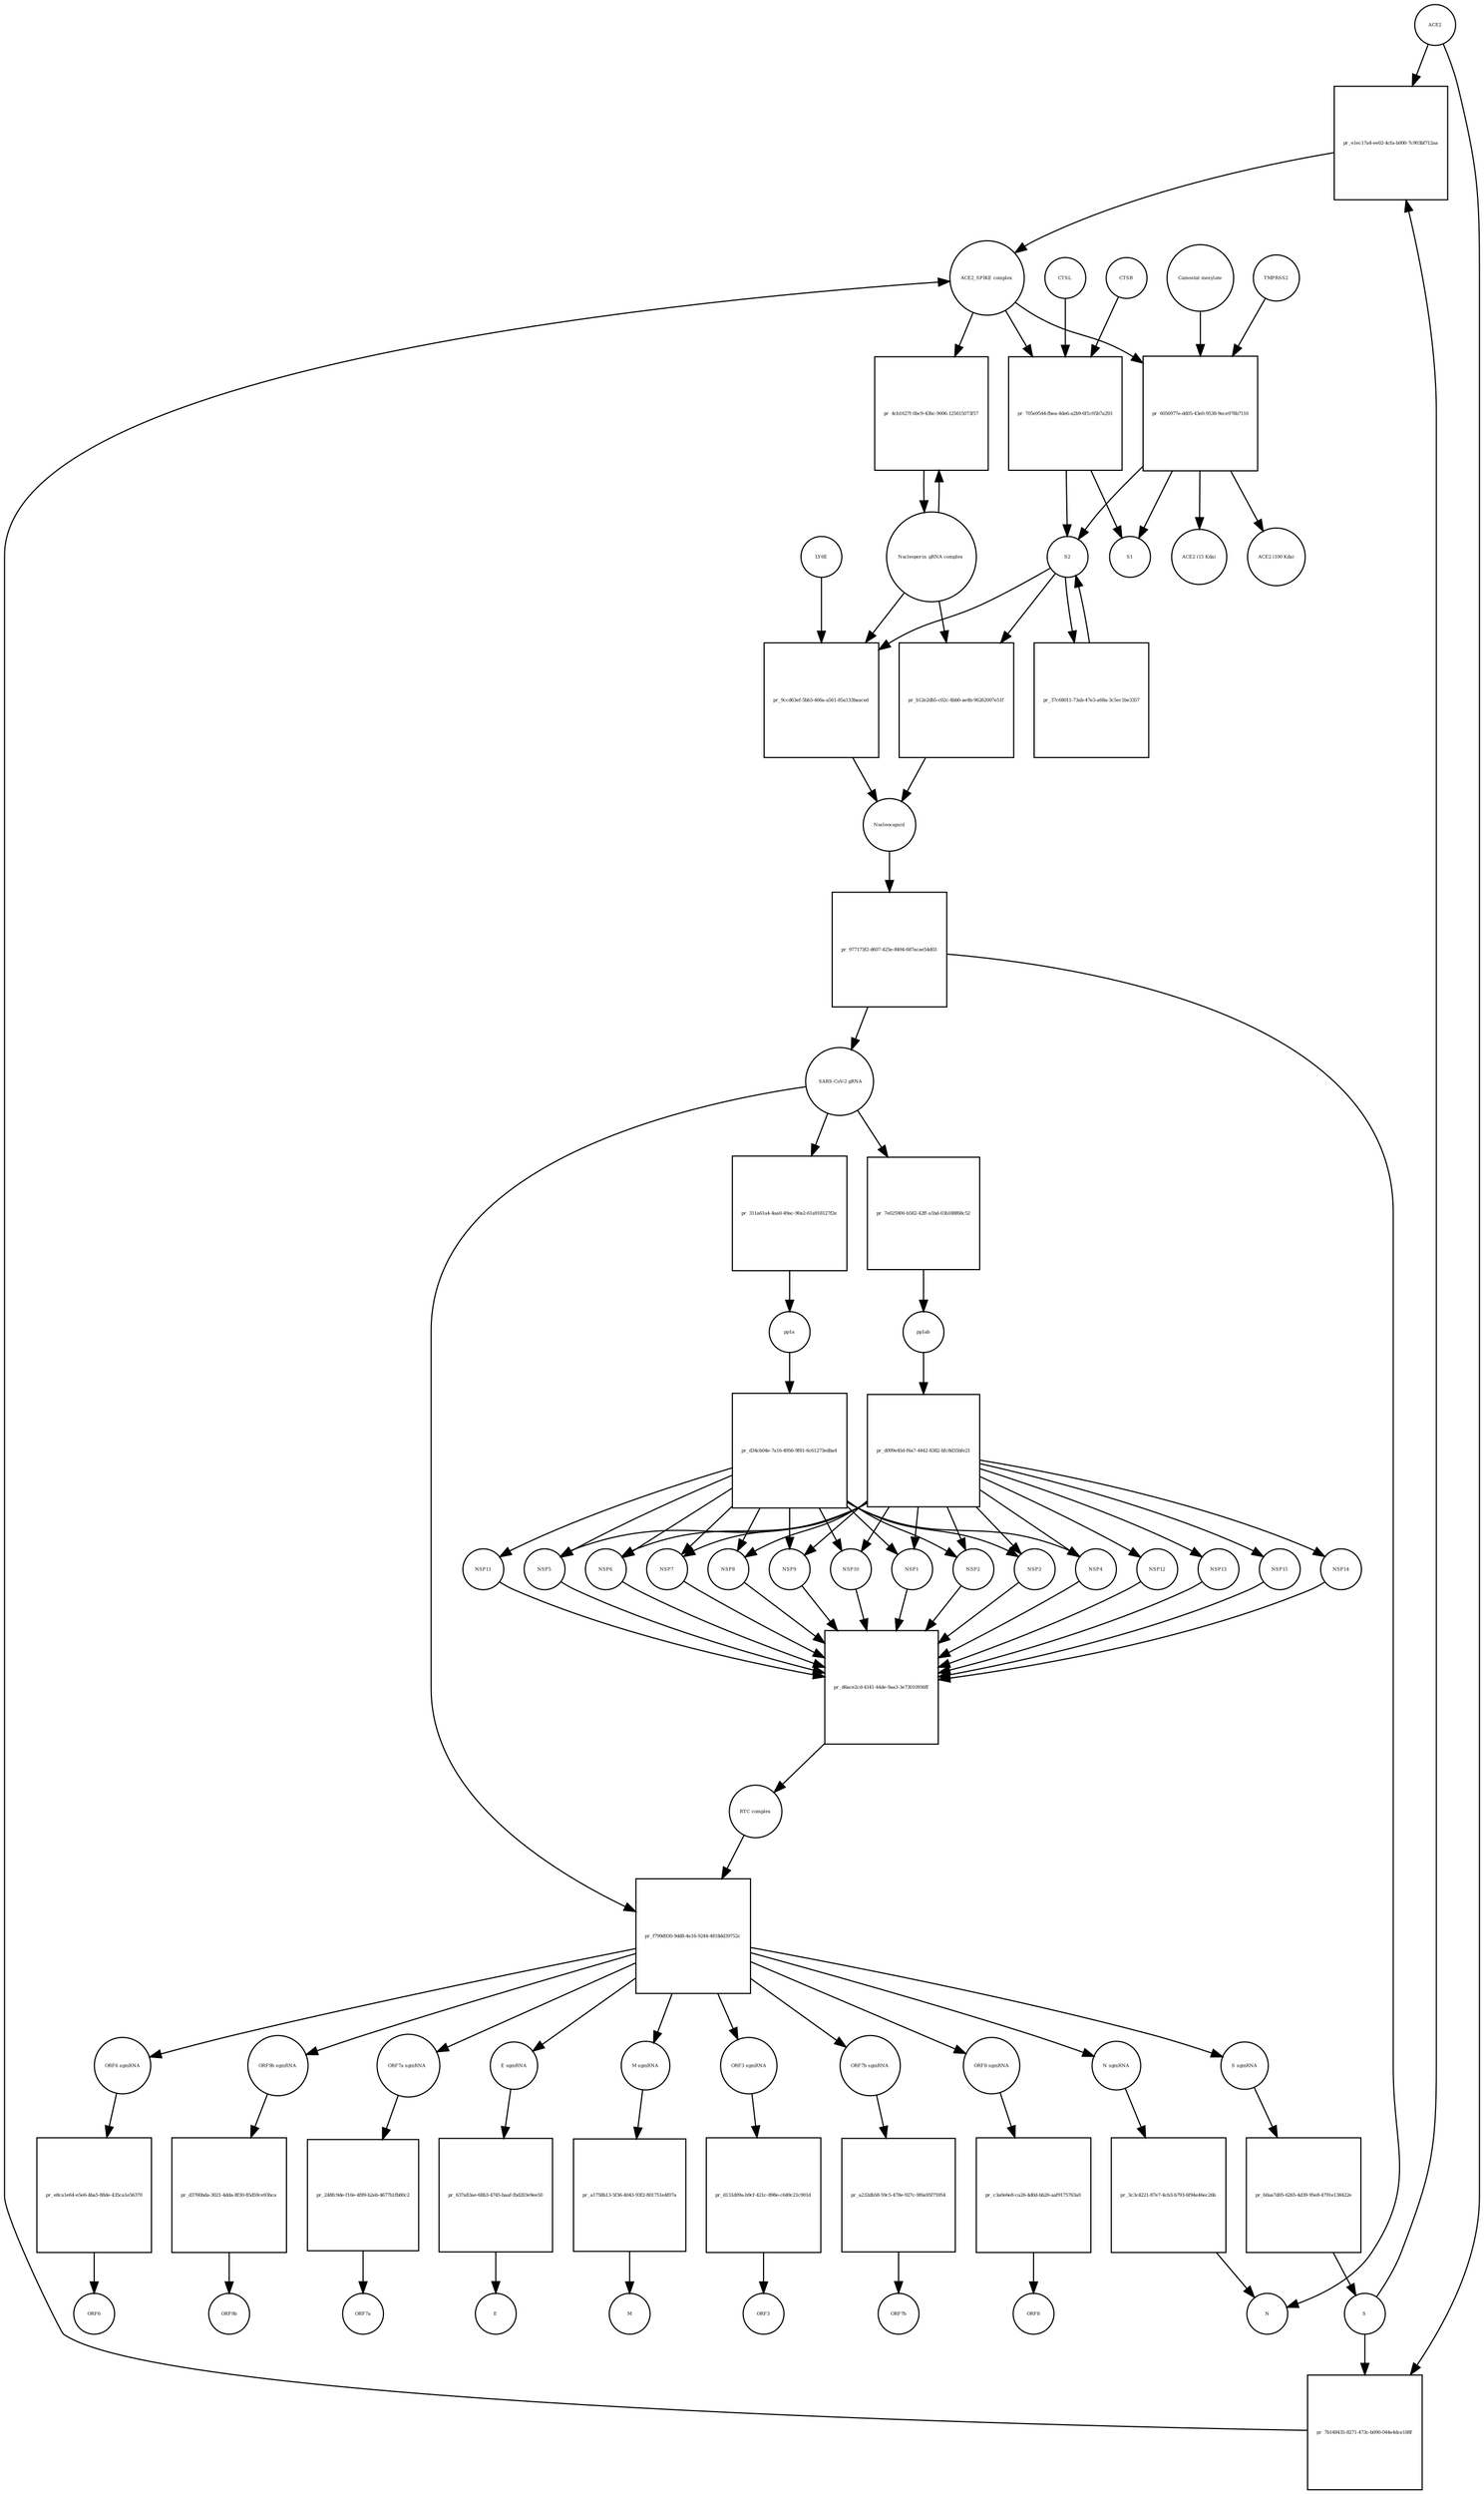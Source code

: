 strict digraph  {
ACE2 [annotation="", bipartite=0, cls=macromolecule, fontsize=4, label=ACE2, shape=circle];
"pr_e1ec17a4-ee02-4cfa-b000-7c903bf712aa" [annotation="", bipartite=1, cls=process, fontsize=4, label="pr_e1ec17a4-ee02-4cfa-b000-7c903bf712aa", shape=square];
"ACE2_SPIKE complex" [annotation="", bipartite=0, cls=complex, fontsize=4, label="ACE2_SPIKE complex", shape=circle];
S [annotation="", bipartite=0, cls=macromolecule, fontsize=4, label=S, shape=circle];
"Nucleoporin_gRNA complex " [annotation="", bipartite=0, cls=complex, fontsize=4, label="Nucleoporin_gRNA complex ", shape=circle];
"pr_4cb1627f-0bc9-43bc-9006-125615073f57" [annotation="", bipartite=1, cls=process, fontsize=4, label="pr_4cb1627f-0bc9-43bc-9006-125615073f57", shape=square];
"pr_705e9544-fbea-4de6-a2b9-6f1c05b7a293" [annotation="", bipartite=1, cls=process, fontsize=4, label="pr_705e9544-fbea-4de6-a2b9-6f1c05b7a293", shape=square];
S2 [annotation="", bipartite=0, cls=macromolecule, fontsize=4, label=S2, shape=circle];
CTSB [annotation="", bipartite=0, cls=macromolecule, fontsize=4, label=CTSB, shape=circle];
CTSL [annotation="", bipartite=0, cls=macromolecule, fontsize=4, label=CTSL, shape=circle];
S1 [annotation="", bipartite=0, cls=macromolecule, fontsize=4, label=S1, shape=circle];
"pr_6056977e-dd05-43e0-9538-9ece978b7116" [annotation="", bipartite=1, cls=process, fontsize=4, label="pr_6056977e-dd05-43e0-9538-9ece978b7116", shape=square];
TMPRSS2 [annotation="", bipartite=0, cls=macromolecule, fontsize=4, label=TMPRSS2, shape=circle];
"Camostat mesylate" [annotation="urn_miriam_pubchem.compound_2536", bipartite=0, cls="simple chemical", fontsize=4, label="Camostat mesylate", shape=circle];
"ACE2 (15 Kda)" [annotation="", bipartite=0, cls=macromolecule, fontsize=4, label="ACE2 (15 Kda)", shape=circle];
"ACE2 (100 Kda)" [annotation="", bipartite=0, cls=macromolecule, fontsize=4, label="ACE2 (100 Kda)", shape=circle];
"pr_7b148435-8271-473c-b090-044e4dce188f" [annotation="", bipartite=1, cls=process, fontsize=4, label="pr_7b148435-8271-473c-b090-044e4dce188f", shape=square];
"pr_9ccd63ef-5bb3-466a-a561-85a133baaced" [annotation="", bipartite=1, cls=process, fontsize=4, label="pr_9ccd63ef-5bb3-466a-a561-85a133baaced", shape=square];
Nucleocapsid [annotation="", bipartite=0, cls=complex, fontsize=4, label=Nucleocapsid, shape=circle];
LY6E [annotation="", bipartite=0, cls=macromolecule, fontsize=4, label=LY6E, shape=circle];
"pr_37c68011-73ab-47e3-a68a-3c5ec1be3357" [annotation="", bipartite=1, cls=process, fontsize=4, label="pr_37c68011-73ab-47e3-a68a-3c5ec1be3357", shape=square];
"pr_b12e2db5-c02c-4bb0-ae4b-96262007e51f" [annotation="", bipartite=1, cls=process, fontsize=4, label="pr_b12e2db5-c02c-4bb0-ae4b-96262007e51f", shape=square];
" SARS-CoV-2 gRNA" [annotation="", bipartite=0, cls="nucleic acid feature", fontsize=4, label=" SARS-CoV-2 gRNA", shape=circle];
"pr_7e025900-b582-42ff-a1bd-03b188f68c52" [annotation="", bipartite=1, cls=process, fontsize=4, label="pr_7e025900-b582-42ff-a1bd-03b188f68c52", shape=square];
pp1ab [annotation="", bipartite=0, cls=macromolecule, fontsize=4, label=pp1ab, shape=circle];
"pr_977173f2-d607-425e-8494-687acae54d03" [annotation="", bipartite=1, cls=process, fontsize=4, label="pr_977173f2-d607-425e-8494-687acae54d03", shape=square];
N [annotation="", bipartite=0, cls=macromolecule, fontsize=4, label=N, shape=circle];
"pr_f799d930-9dd8-4e16-9244-4818dd39752c" [annotation="", bipartite=1, cls=process, fontsize=4, label="pr_f799d930-9dd8-4e16-9244-4818dd39752c", shape=square];
"ORF7a sgmRNA_" [annotation="", bipartite=0, cls="nucleic acid feature", fontsize=4, label="ORF7a sgmRNA_", shape=circle];
"RTC complex" [annotation="", bipartite=0, cls=complex, fontsize=4, label="RTC complex", shape=circle];
"S sgmRNA" [annotation="", bipartite=0, cls="nucleic acid feature", fontsize=4, label="S sgmRNA", shape=circle];
"E sgmRNA" [annotation="", bipartite=0, cls="nucleic acid feature", fontsize=4, label="E sgmRNA", shape=circle];
"M sgmRNA" [annotation="", bipartite=0, cls="nucleic acid feature", fontsize=4, label="M sgmRNA", shape=circle];
"ORF3 sgmRNA" [annotation="", bipartite=0, cls="nucleic acid feature", fontsize=4, label="ORF3 sgmRNA", shape=circle];
"ORF7b sgmRNA" [annotation="", bipartite=0, cls="nucleic acid feature", fontsize=4, label="ORF7b sgmRNA", shape=circle];
"ORF8 sgmRNA" [annotation="", bipartite=0, cls="nucleic acid feature", fontsize=4, label="ORF8 sgmRNA", shape=circle];
"ORF6 sgmRNA" [annotation="", bipartite=0, cls="nucleic acid feature", fontsize=4, label="ORF6 sgmRNA", shape=circle];
"ORF9b sgmRNA" [annotation="", bipartite=0, cls="nucleic acid feature", fontsize=4, label="ORF9b sgmRNA", shape=circle];
"N sgmRNA" [annotation="", bipartite=0, cls="nucleic acid feature", fontsize=4, label="N sgmRNA", shape=circle];
"pr_b0aa7d05-6265-4d39-95e8-4791e138422e" [annotation="", bipartite=1, cls=process, fontsize=4, label="pr_b0aa7d05-6265-4d39-95e8-4791e138422e", shape=square];
"pr_637a83ae-68b3-4745-baaf-fbd203e9ee50" [annotation="", bipartite=1, cls=process, fontsize=4, label="pr_637a83ae-68b3-4745-baaf-fbd203e9ee50", shape=square];
E [annotation="", bipartite=0, cls=macromolecule, fontsize=4, label=E, shape=circle];
"pr_a1758b13-5f36-4043-93f2-801751e4f07a" [annotation="", bipartite=1, cls=process, fontsize=4, label="pr_a1758b13-5f36-4043-93f2-801751e4f07a", shape=square];
M [annotation="", bipartite=0, cls=macromolecule, fontsize=4, label=M, shape=circle];
"pr_3c3c4221-87e7-4cb3-b793-6f94e46ec26b" [annotation="", bipartite=1, cls=process, fontsize=4, label="pr_3c3c4221-87e7-4cb3-b793-6f94e46ec26b", shape=square];
"pr_d131d09a-b9cf-421c-898e-c649c21c901d" [annotation="", bipartite=1, cls=process, fontsize=4, label="pr_d131d09a-b9cf-421c-898e-c649c21c901d", shape=square];
ORF3 [annotation="", bipartite=0, cls=macromolecule, fontsize=4, label=ORF3, shape=circle];
"pr_248fc9de-f10e-4f89-b2eb-4677b1fb80c2" [annotation="", bipartite=1, cls=process, fontsize=4, label="pr_248fc9de-f10e-4f89-b2eb-4677b1fb80c2", shape=square];
ORF7a [annotation="", bipartite=0, cls=macromolecule, fontsize=4, label=ORF7a, shape=circle];
"pr_a232db58-59c5-478e-927c-9f6a95f75954" [annotation="", bipartite=1, cls=process, fontsize=4, label="pr_a232db58-59c5-478e-927c-9f6a95f75954", shape=square];
ORF7b [annotation="", bipartite=0, cls=macromolecule, fontsize=4, label=ORF7b, shape=circle];
"pr_c3a0e6e8-ca26-4d0d-bb26-aaf9175763a0" [annotation="", bipartite=1, cls=process, fontsize=4, label="pr_c3a0e6e8-ca26-4d0d-bb26-aaf9175763a0", shape=square];
ORF8 [annotation="", bipartite=0, cls=macromolecule, fontsize=4, label=ORF8, shape=circle];
"pr_e8ca1e64-e5e6-4ba5-88de-435ca1e56370" [annotation="", bipartite=1, cls=process, fontsize=4, label="pr_e8ca1e64-e5e6-4ba5-88de-435ca1e56370", shape=square];
ORF6 [annotation="", bipartite=0, cls=macromolecule, fontsize=4, label=ORF6, shape=circle];
"pr_d3760bda-3021-4dda-8f30-85d59ce93bca" [annotation="", bipartite=1, cls=process, fontsize=4, label="pr_d3760bda-3021-4dda-8f30-85d59ce93bca", shape=square];
ORF9b [annotation="", bipartite=0, cls=macromolecule, fontsize=4, label=ORF9b, shape=circle];
"pr_d099e45d-f6a7-4442-8382-bfc8d35bfe21" [annotation="", bipartite=1, cls=process, fontsize=4, label="pr_d099e45d-f6a7-4442-8382-bfc8d35bfe21", shape=square];
NSP14 [annotation="", bipartite=0, cls=macromolecule, fontsize=4, label=NSP14, shape=circle];
NSP12 [annotation="", bipartite=0, cls=macromolecule, fontsize=4, label=NSP12, shape=circle];
NSP13 [annotation="", bipartite=0, cls=macromolecule, fontsize=4, label=NSP13, shape=circle];
NSP15 [annotation="", bipartite=0, cls=macromolecule, fontsize=4, label=NSP15, shape=circle];
NSP1 [annotation="", bipartite=0, cls=macromolecule, fontsize=4, label=NSP1, shape=circle];
NSP2 [annotation="", bipartite=0, cls=macromolecule, fontsize=4, label=NSP2, shape=circle];
NSP3 [annotation="", bipartite=0, cls=macromolecule, fontsize=4, label=NSP3, shape=circle];
NSP4 [annotation="", bipartite=0, cls=macromolecule, fontsize=4, label=NSP4, shape=circle];
NSP5 [annotation="", bipartite=0, cls=macromolecule, fontsize=4, label=NSP5, shape=circle];
NSP6 [annotation="", bipartite=0, cls=macromolecule, fontsize=4, label=NSP6, shape=circle];
NSP7 [annotation="", bipartite=0, cls=macromolecule, fontsize=4, label=NSP7, shape=circle];
NSP8 [annotation="", bipartite=0, cls=macromolecule, fontsize=4, label=NSP8, shape=circle];
NSP9 [annotation="", bipartite=0, cls=macromolecule, fontsize=4, label=NSP9, shape=circle];
NSP10 [annotation="", bipartite=0, cls=macromolecule, fontsize=4, label=NSP10, shape=circle];
"pr_d6ace2cd-4141-44de-9aa3-3e73010936ff" [annotation="", bipartite=1, cls=process, fontsize=4, label="pr_d6ace2cd-4141-44de-9aa3-3e73010936ff", shape=square];
NSP11 [annotation="", bipartite=0, cls=macromolecule, fontsize=4, label=NSP11, shape=circle];
pp1a [annotation="", bipartite=0, cls=macromolecule, fontsize=4, label=pp1a, shape=circle];
"pr_d34cb04e-7a16-4956-9f81-6c61273edba4" [annotation="", bipartite=1, cls=process, fontsize=4, label="pr_d34cb04e-7a16-4956-9f81-6c61273edba4", shape=square];
"pr_311a61a4-4aa0-49ac-90a2-61a918127f2e" [annotation="", bipartite=1, cls=process, fontsize=4, label="pr_311a61a4-4aa0-49ac-90a2-61a918127f2e", shape=square];
ACE2 -> "pr_e1ec17a4-ee02-4cfa-b000-7c903bf712aa"  [annotation="", interaction_type=consumption];
ACE2 -> "pr_7b148435-8271-473c-b090-044e4dce188f"  [annotation="", interaction_type=consumption];
"pr_e1ec17a4-ee02-4cfa-b000-7c903bf712aa" -> "ACE2_SPIKE complex"  [annotation="", interaction_type=production];
"ACE2_SPIKE complex" -> "pr_4cb1627f-0bc9-43bc-9006-125615073f57"  [annotation="urn_miriam_pubmed_32142651|urn_miriam_pubmed_32094589", interaction_type=stimulation];
"ACE2_SPIKE complex" -> "pr_705e9544-fbea-4de6-a2b9-6f1c05b7a293"  [annotation="", interaction_type=consumption];
"ACE2_SPIKE complex" -> "pr_6056977e-dd05-43e0-9538-9ece978b7116"  [annotation="", interaction_type=consumption];
S -> "pr_e1ec17a4-ee02-4cfa-b000-7c903bf712aa"  [annotation="", interaction_type=consumption];
S -> "pr_7b148435-8271-473c-b090-044e4dce188f"  [annotation="", interaction_type=consumption];
"Nucleoporin_gRNA complex " -> "pr_4cb1627f-0bc9-43bc-9006-125615073f57"  [annotation="", interaction_type=consumption];
"Nucleoporin_gRNA complex " -> "pr_9ccd63ef-5bb3-466a-a561-85a133baaced"  [annotation="", interaction_type=consumption];
"Nucleoporin_gRNA complex " -> "pr_b12e2db5-c02c-4bb0-ae4b-96262007e51f"  [annotation="", interaction_type=consumption];
"pr_4cb1627f-0bc9-43bc-9006-125615073f57" -> "Nucleoporin_gRNA complex "  [annotation="", interaction_type=production];
"pr_705e9544-fbea-4de6-a2b9-6f1c05b7a293" -> S2  [annotation="", interaction_type=production];
"pr_705e9544-fbea-4de6-a2b9-6f1c05b7a293" -> S1  [annotation="", interaction_type=production];
S2 -> "pr_9ccd63ef-5bb3-466a-a561-85a133baaced"  [annotation="urn_miriam_doi_10.1101%2F2020.03.05.979260|urn_miriam_doi_10.1101%2F2020.04.02.021469", interaction_type=stimulation];
S2 -> "pr_37c68011-73ab-47e3-a68a-3c5ec1be3357"  [annotation="", interaction_type=consumption];
S2 -> "pr_b12e2db5-c02c-4bb0-ae4b-96262007e51f"  [annotation="", interaction_type=stimulation];
CTSB -> "pr_705e9544-fbea-4de6-a2b9-6f1c05b7a293"  [annotation=urn_miriam_pubmed_32142651, interaction_type=catalysis];
CTSL -> "pr_705e9544-fbea-4de6-a2b9-6f1c05b7a293"  [annotation=urn_miriam_pubmed_32142651, interaction_type=catalysis];
"pr_6056977e-dd05-43e0-9538-9ece978b7116" -> S2  [annotation="", interaction_type=production];
"pr_6056977e-dd05-43e0-9538-9ece978b7116" -> S1  [annotation="", interaction_type=production];
"pr_6056977e-dd05-43e0-9538-9ece978b7116" -> "ACE2 (15 Kda)"  [annotation="", interaction_type=production];
"pr_6056977e-dd05-43e0-9538-9ece978b7116" -> "ACE2 (100 Kda)"  [annotation="", interaction_type=production];
TMPRSS2 -> "pr_6056977e-dd05-43e0-9538-9ece978b7116"  [annotation="urn_miriam_pubmed_32142651|urn_miriam_pubmed_32094589|urn_miriam_pubmed_24227843", interaction_type=catalysis];
"Camostat mesylate" -> "pr_6056977e-dd05-43e0-9538-9ece978b7116"  [annotation="urn_miriam_pubmed_32142651|urn_miriam_pubmed_32094589|urn_miriam_pubmed_24227843", interaction_type=inhibition];
"pr_7b148435-8271-473c-b090-044e4dce188f" -> "ACE2_SPIKE complex"  [annotation="", interaction_type=production];
"pr_9ccd63ef-5bb3-466a-a561-85a133baaced" -> Nucleocapsid  [annotation="", interaction_type=production];
Nucleocapsid -> "pr_977173f2-d607-425e-8494-687acae54d03"  [annotation="", interaction_type=consumption];
LY6E -> "pr_9ccd63ef-5bb3-466a-a561-85a133baaced"  [annotation="urn_miriam_doi_10.1101%2F2020.03.05.979260|urn_miriam_doi_10.1101%2F2020.04.02.021469", interaction_type=inhibition];
"pr_37c68011-73ab-47e3-a68a-3c5ec1be3357" -> S2  [annotation="", interaction_type=production];
"pr_b12e2db5-c02c-4bb0-ae4b-96262007e51f" -> Nucleocapsid  [annotation="", interaction_type=production];
" SARS-CoV-2 gRNA" -> "pr_7e025900-b582-42ff-a1bd-03b188f68c52"  [annotation="", interaction_type=consumption];
" SARS-CoV-2 gRNA" -> "pr_f799d930-9dd8-4e16-9244-4818dd39752c"  [annotation="", interaction_type=consumption];
" SARS-CoV-2 gRNA" -> "pr_311a61a4-4aa0-49ac-90a2-61a918127f2e"  [annotation="", interaction_type=consumption];
"pr_7e025900-b582-42ff-a1bd-03b188f68c52" -> pp1ab  [annotation="", interaction_type=production];
pp1ab -> "pr_d099e45d-f6a7-4442-8382-bfc8d35bfe21"  [annotation=urn_miriam_pubmed_31226023, interaction_type=catalysis];
"pr_977173f2-d607-425e-8494-687acae54d03" -> " SARS-CoV-2 gRNA"  [annotation="", interaction_type=production];
"pr_977173f2-d607-425e-8494-687acae54d03" -> N  [annotation="", interaction_type=production];
"pr_f799d930-9dd8-4e16-9244-4818dd39752c" -> "ORF7a sgmRNA_"  [annotation="", interaction_type=production];
"pr_f799d930-9dd8-4e16-9244-4818dd39752c" -> "S sgmRNA"  [annotation="", interaction_type=production];
"pr_f799d930-9dd8-4e16-9244-4818dd39752c" -> "E sgmRNA"  [annotation="", interaction_type=production];
"pr_f799d930-9dd8-4e16-9244-4818dd39752c" -> "M sgmRNA"  [annotation="", interaction_type=production];
"pr_f799d930-9dd8-4e16-9244-4818dd39752c" -> "ORF3 sgmRNA"  [annotation="", interaction_type=production];
"pr_f799d930-9dd8-4e16-9244-4818dd39752c" -> "ORF7b sgmRNA"  [annotation="", interaction_type=production];
"pr_f799d930-9dd8-4e16-9244-4818dd39752c" -> "ORF8 sgmRNA"  [annotation="", interaction_type=production];
"pr_f799d930-9dd8-4e16-9244-4818dd39752c" -> "ORF6 sgmRNA"  [annotation="", interaction_type=production];
"pr_f799d930-9dd8-4e16-9244-4818dd39752c" -> "ORF9b sgmRNA"  [annotation="", interaction_type=production];
"pr_f799d930-9dd8-4e16-9244-4818dd39752c" -> "N sgmRNA"  [annotation="", interaction_type=production];
"ORF7a sgmRNA_" -> "pr_248fc9de-f10e-4f89-b2eb-4677b1fb80c2"  [annotation="", interaction_type=consumption];
"RTC complex" -> "pr_f799d930-9dd8-4e16-9244-4818dd39752c"  [annotation=urn_miriam_pubmed_31226023, interaction_type="necessary stimulation"];
"S sgmRNA" -> "pr_b0aa7d05-6265-4d39-95e8-4791e138422e"  [annotation="", interaction_type=consumption];
"E sgmRNA" -> "pr_637a83ae-68b3-4745-baaf-fbd203e9ee50"  [annotation="", interaction_type=consumption];
"M sgmRNA" -> "pr_a1758b13-5f36-4043-93f2-801751e4f07a"  [annotation="", interaction_type=consumption];
"ORF3 sgmRNA" -> "pr_d131d09a-b9cf-421c-898e-c649c21c901d"  [annotation="", interaction_type=consumption];
"ORF7b sgmRNA" -> "pr_a232db58-59c5-478e-927c-9f6a95f75954"  [annotation="", interaction_type=consumption];
"ORF8 sgmRNA" -> "pr_c3a0e6e8-ca26-4d0d-bb26-aaf9175763a0"  [annotation="", interaction_type=consumption];
"ORF6 sgmRNA" -> "pr_e8ca1e64-e5e6-4ba5-88de-435ca1e56370"  [annotation="", interaction_type=consumption];
"ORF9b sgmRNA" -> "pr_d3760bda-3021-4dda-8f30-85d59ce93bca"  [annotation="", interaction_type=consumption];
"N sgmRNA" -> "pr_3c3c4221-87e7-4cb3-b793-6f94e46ec26b"  [annotation="", interaction_type=consumption];
"pr_b0aa7d05-6265-4d39-95e8-4791e138422e" -> S  [annotation="", interaction_type=production];
"pr_637a83ae-68b3-4745-baaf-fbd203e9ee50" -> E  [annotation="", interaction_type=production];
"pr_a1758b13-5f36-4043-93f2-801751e4f07a" -> M  [annotation="", interaction_type=production];
"pr_3c3c4221-87e7-4cb3-b793-6f94e46ec26b" -> N  [annotation="", interaction_type=production];
"pr_d131d09a-b9cf-421c-898e-c649c21c901d" -> ORF3  [annotation="", interaction_type=production];
"pr_248fc9de-f10e-4f89-b2eb-4677b1fb80c2" -> ORF7a  [annotation="", interaction_type=production];
"pr_a232db58-59c5-478e-927c-9f6a95f75954" -> ORF7b  [annotation="", interaction_type=production];
"pr_c3a0e6e8-ca26-4d0d-bb26-aaf9175763a0" -> ORF8  [annotation="", interaction_type=production];
"pr_e8ca1e64-e5e6-4ba5-88de-435ca1e56370" -> ORF6  [annotation="", interaction_type=production];
"pr_d3760bda-3021-4dda-8f30-85d59ce93bca" -> ORF9b  [annotation="", interaction_type=production];
"pr_d099e45d-f6a7-4442-8382-bfc8d35bfe21" -> NSP14  [annotation="", interaction_type=production];
"pr_d099e45d-f6a7-4442-8382-bfc8d35bfe21" -> NSP12  [annotation="", interaction_type=production];
"pr_d099e45d-f6a7-4442-8382-bfc8d35bfe21" -> NSP13  [annotation="", interaction_type=production];
"pr_d099e45d-f6a7-4442-8382-bfc8d35bfe21" -> NSP15  [annotation="", interaction_type=production];
"pr_d099e45d-f6a7-4442-8382-bfc8d35bfe21" -> NSP1  [annotation="", interaction_type=production];
"pr_d099e45d-f6a7-4442-8382-bfc8d35bfe21" -> NSP2  [annotation="", interaction_type=production];
"pr_d099e45d-f6a7-4442-8382-bfc8d35bfe21" -> NSP3  [annotation="", interaction_type=production];
"pr_d099e45d-f6a7-4442-8382-bfc8d35bfe21" -> NSP4  [annotation="", interaction_type=production];
"pr_d099e45d-f6a7-4442-8382-bfc8d35bfe21" -> NSP5  [annotation="", interaction_type=production];
"pr_d099e45d-f6a7-4442-8382-bfc8d35bfe21" -> NSP6  [annotation="", interaction_type=production];
"pr_d099e45d-f6a7-4442-8382-bfc8d35bfe21" -> NSP7  [annotation="", interaction_type=production];
"pr_d099e45d-f6a7-4442-8382-bfc8d35bfe21" -> NSP8  [annotation="", interaction_type=production];
"pr_d099e45d-f6a7-4442-8382-bfc8d35bfe21" -> NSP9  [annotation="", interaction_type=production];
"pr_d099e45d-f6a7-4442-8382-bfc8d35bfe21" -> NSP10  [annotation="", interaction_type=production];
NSP14 -> "pr_d6ace2cd-4141-44de-9aa3-3e73010936ff"  [annotation="", interaction_type=consumption];
NSP12 -> "pr_d6ace2cd-4141-44de-9aa3-3e73010936ff"  [annotation="", interaction_type=consumption];
NSP13 -> "pr_d6ace2cd-4141-44de-9aa3-3e73010936ff"  [annotation="", interaction_type=consumption];
NSP15 -> "pr_d6ace2cd-4141-44de-9aa3-3e73010936ff"  [annotation="", interaction_type=consumption];
NSP1 -> "pr_d6ace2cd-4141-44de-9aa3-3e73010936ff"  [annotation="", interaction_type=consumption];
NSP2 -> "pr_d6ace2cd-4141-44de-9aa3-3e73010936ff"  [annotation="", interaction_type=consumption];
NSP3 -> "pr_d6ace2cd-4141-44de-9aa3-3e73010936ff"  [annotation="", interaction_type=consumption];
NSP4 -> "pr_d6ace2cd-4141-44de-9aa3-3e73010936ff"  [annotation="", interaction_type=consumption];
NSP5 -> "pr_d6ace2cd-4141-44de-9aa3-3e73010936ff"  [annotation="", interaction_type=consumption];
NSP6 -> "pr_d6ace2cd-4141-44de-9aa3-3e73010936ff"  [annotation="", interaction_type=consumption];
NSP7 -> "pr_d6ace2cd-4141-44de-9aa3-3e73010936ff"  [annotation="", interaction_type=consumption];
NSP8 -> "pr_d6ace2cd-4141-44de-9aa3-3e73010936ff"  [annotation="", interaction_type=consumption];
NSP9 -> "pr_d6ace2cd-4141-44de-9aa3-3e73010936ff"  [annotation="", interaction_type=consumption];
NSP10 -> "pr_d6ace2cd-4141-44de-9aa3-3e73010936ff"  [annotation="", interaction_type=consumption];
"pr_d6ace2cd-4141-44de-9aa3-3e73010936ff" -> "RTC complex"  [annotation="", interaction_type=production];
NSP11 -> "pr_d6ace2cd-4141-44de-9aa3-3e73010936ff"  [annotation="", interaction_type=consumption];
pp1a -> "pr_d34cb04e-7a16-4956-9f81-6c61273edba4"  [annotation=urn_miriam_pubmed_31226023, interaction_type=catalysis];
"pr_d34cb04e-7a16-4956-9f81-6c61273edba4" -> NSP6  [annotation="", interaction_type=production];
"pr_d34cb04e-7a16-4956-9f81-6c61273edba4" -> NSP1  [annotation="", interaction_type=production];
"pr_d34cb04e-7a16-4956-9f81-6c61273edba4" -> NSP2  [annotation="", interaction_type=production];
"pr_d34cb04e-7a16-4956-9f81-6c61273edba4" -> NSP3  [annotation="", interaction_type=production];
"pr_d34cb04e-7a16-4956-9f81-6c61273edba4" -> NSP4  [annotation="", interaction_type=production];
"pr_d34cb04e-7a16-4956-9f81-6c61273edba4" -> NSP5  [annotation="", interaction_type=production];
"pr_d34cb04e-7a16-4956-9f81-6c61273edba4" -> NSP7  [annotation="", interaction_type=production];
"pr_d34cb04e-7a16-4956-9f81-6c61273edba4" -> NSP8  [annotation="", interaction_type=production];
"pr_d34cb04e-7a16-4956-9f81-6c61273edba4" -> NSP9  [annotation="", interaction_type=production];
"pr_d34cb04e-7a16-4956-9f81-6c61273edba4" -> NSP10  [annotation="", interaction_type=production];
"pr_d34cb04e-7a16-4956-9f81-6c61273edba4" -> NSP11  [annotation="", interaction_type=production];
"pr_311a61a4-4aa0-49ac-90a2-61a918127f2e" -> pp1a  [annotation="", interaction_type=production];
}

